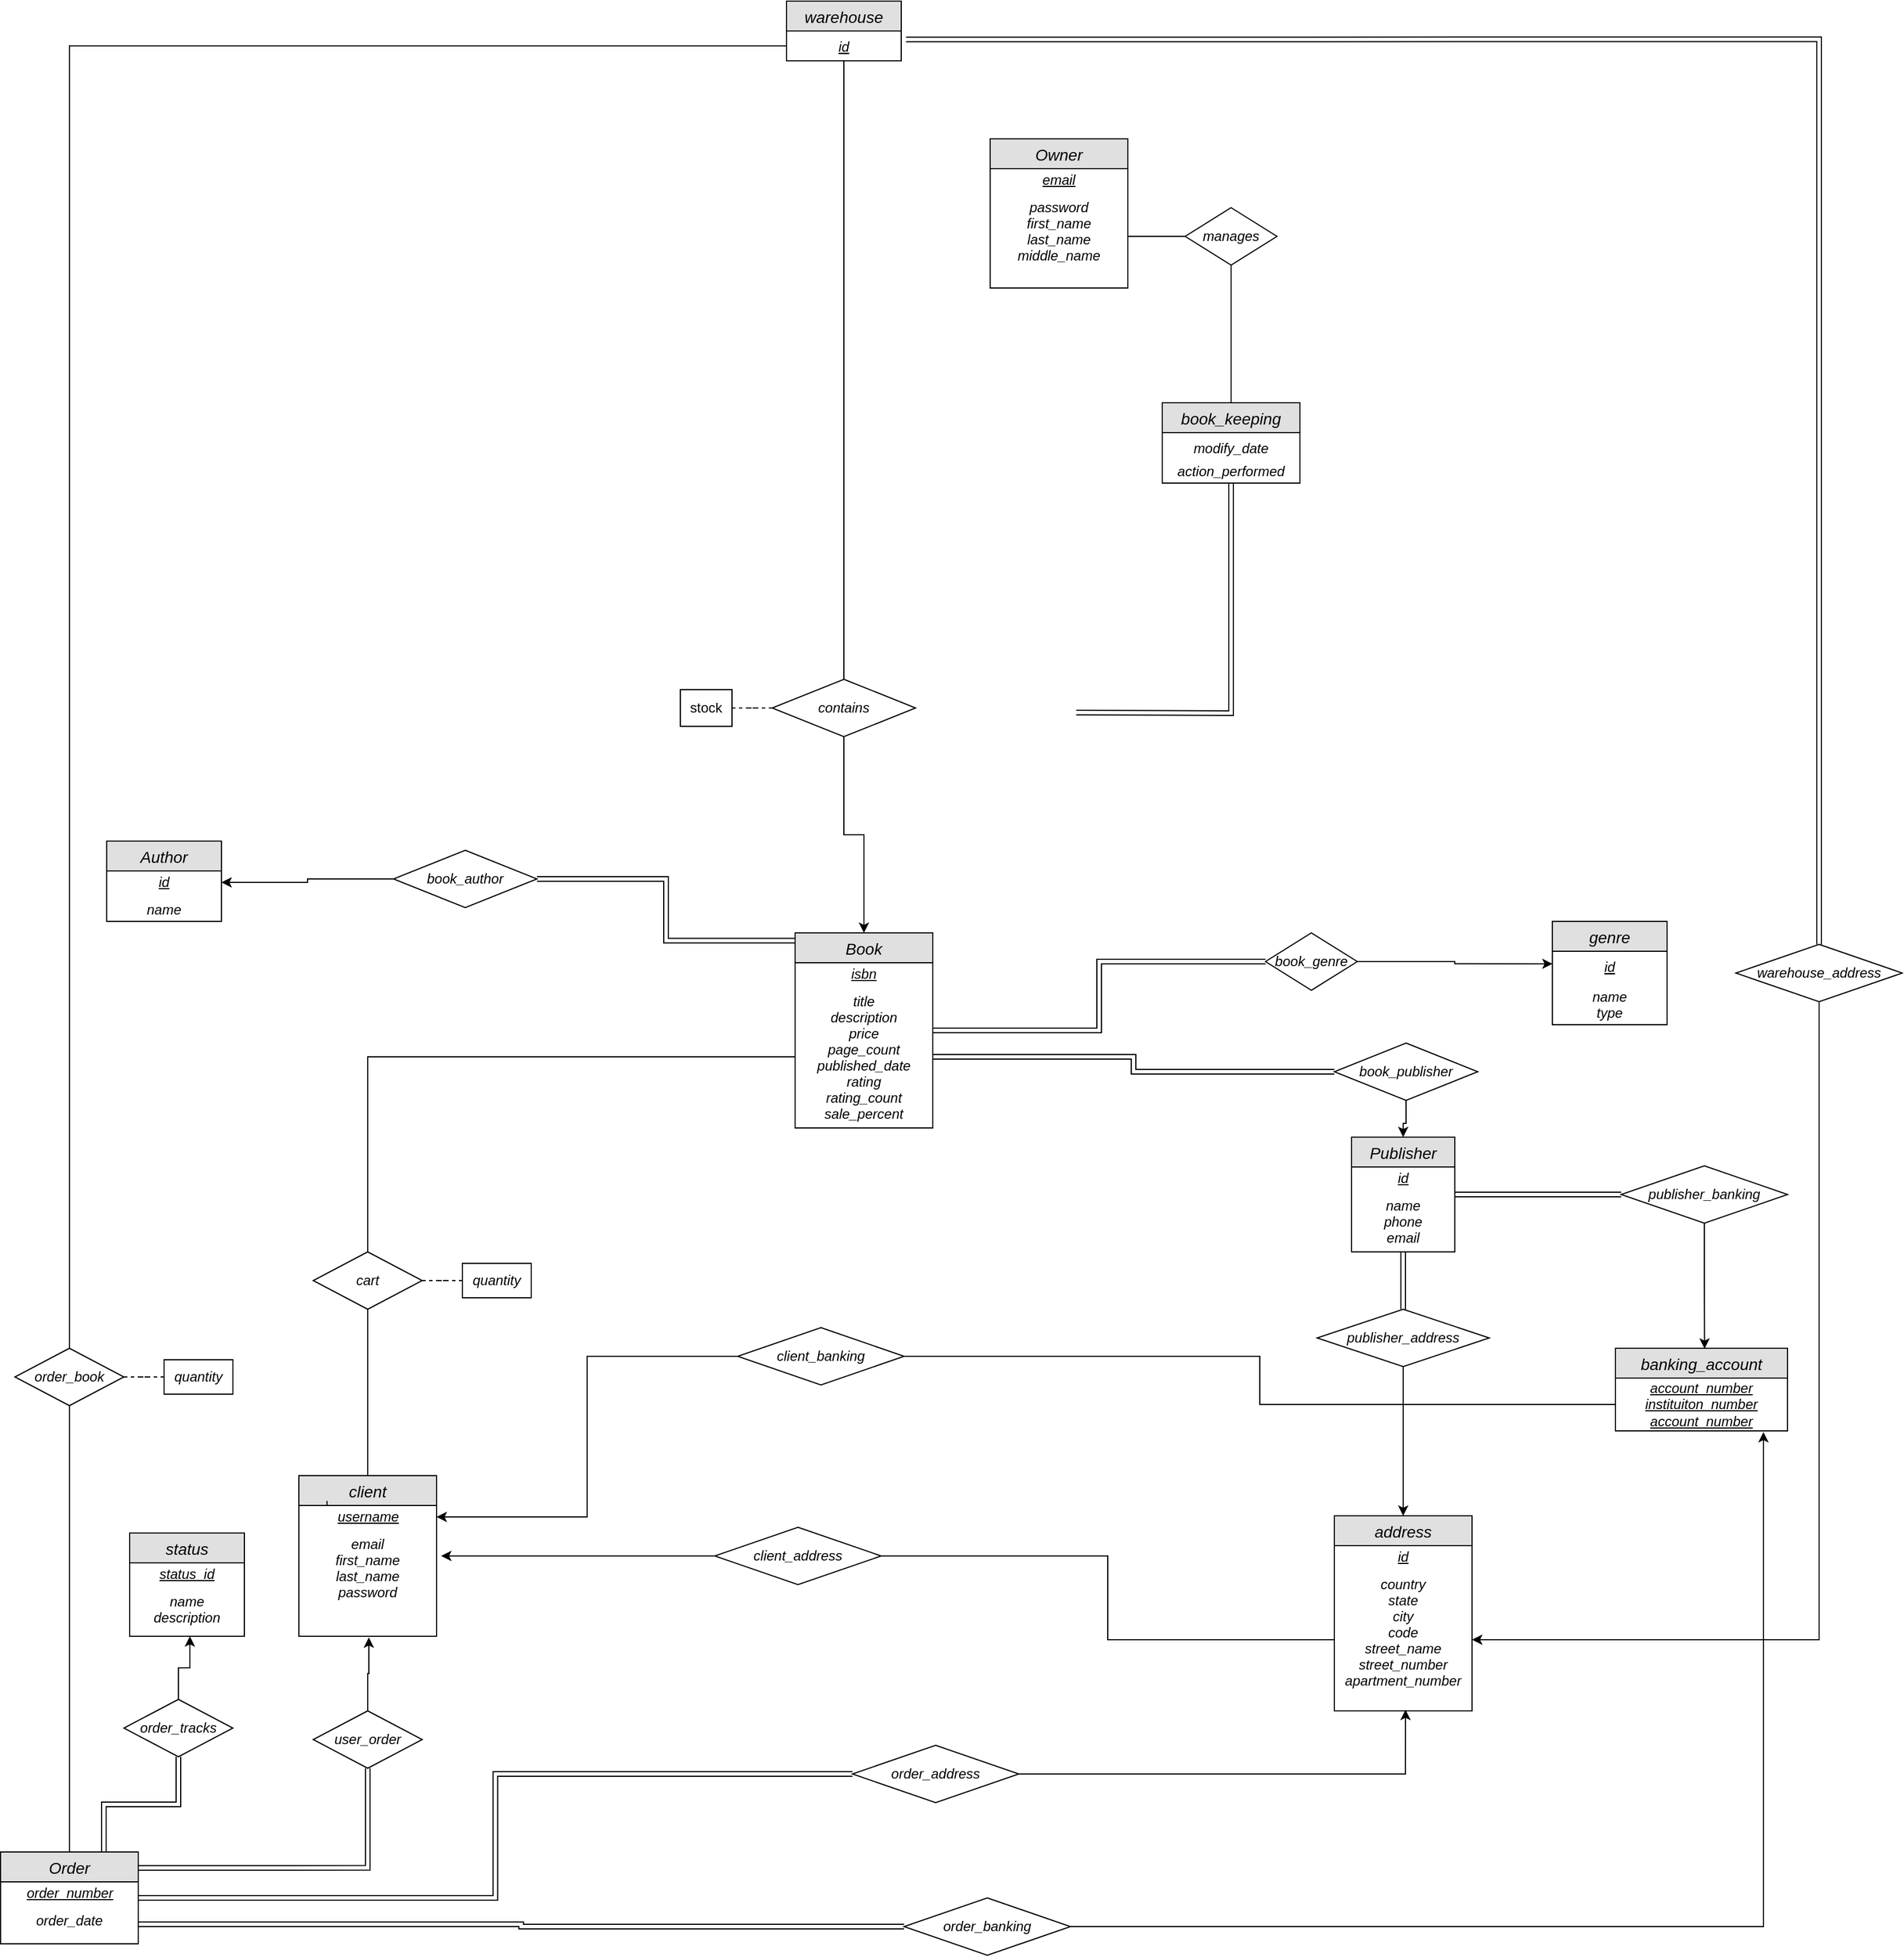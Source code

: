 <mxfile version="12.7.9" type="device"><diagram id="4tEYAnC1mhWH7zsCXLk8" name="Page-1"><mxGraphModel dx="1422" dy="1946" grid="1" gridSize="10" guides="1" tooltips="1" connect="1" arrows="1" fold="1" page="1" pageScale="1" pageWidth="850" pageHeight="1100" math="0" shadow="0"><root><mxCell id="0"/><mxCell id="1" parent="0"/><mxCell id="rPPBEJHHaEu0MnuZ7By8-43" style="edgeStyle=orthogonalEdgeStyle;rounded=0;orthogonalLoop=1;jettySize=auto;html=1;entryX=0;entryY=0.5;entryDx=0;entryDy=0;shadow=0;shape=link" parent="1" source="v2aKceaVkKOtC62IMyCD-1" target="9rsnlHbPOscB6aK65YCK-19" edge="1"><mxGeometry relative="1" as="geometry"/></mxCell><mxCell id="v2aKceaVkKOtC62IMyCD-1" value="Book" style="swimlane;fontStyle=2;childLayout=stackLayout;horizontal=1;startSize=26;fillColor=#e0e0e0;horizontalStack=0;resizeParent=1;resizeParentMax=0;resizeLast=0;collapsible=1;marginBottom=0;swimlaneFillColor=#ffffff;align=center;fontSize=14;" parent="1" vertex="1"><mxGeometry x="730" y="152" width="120" height="170" as="geometry"/></mxCell><mxCell id="RYP0K-q7R9ULcI_7iNCJ-6" value="&lt;span&gt;&lt;u&gt;isbn&lt;/u&gt;&lt;/span&gt;" style="text;html=1;strokeColor=none;fillColor=none;align=center;verticalAlign=middle;whiteSpace=wrap;rounded=0;fontStyle=2" parent="v2aKceaVkKOtC62IMyCD-1" vertex="1"><mxGeometry y="26" width="120" height="20" as="geometry"/></mxCell><mxCell id="v2aKceaVkKOtC62IMyCD-2" value="title&#10;description&#10;price&#10;page_count&#10;published_date&#10;rating&#10;rating_count&#10;sale_percent&#10;" style="text;strokeColor=none;fillColor=none;spacingLeft=4;spacingRight=4;overflow=hidden;rotatable=0;points=[[0,0.5],[1,0.5]];portConstraint=eastwest;fontSize=12;align=center;fontStyle=2" parent="v2aKceaVkKOtC62IMyCD-1" vertex="1"><mxGeometry y="46" width="120" height="124" as="geometry"/></mxCell><mxCell id="VrsxJqO9G6tDZMLgXtTJ-1" value="Author" style="swimlane;fontStyle=2;childLayout=stackLayout;horizontal=1;startSize=26;fillColor=#e0e0e0;horizontalStack=0;resizeParent=1;resizeParentMax=0;resizeLast=0;collapsible=1;marginBottom=0;swimlaneFillColor=#ffffff;align=center;fontSize=14;" parent="1" vertex="1"><mxGeometry x="130" y="72" width="100" height="70" as="geometry"/></mxCell><mxCell id="RYP0K-q7R9ULcI_7iNCJ-26" value="&lt;i&gt;&lt;u&gt;id&lt;/u&gt;&lt;/i&gt;" style="text;html=1;strokeColor=none;fillColor=none;align=center;verticalAlign=middle;whiteSpace=wrap;rounded=0;" parent="VrsxJqO9G6tDZMLgXtTJ-1" vertex="1"><mxGeometry y="26" width="100" height="20" as="geometry"/></mxCell><mxCell id="VrsxJqO9G6tDZMLgXtTJ-2" value="name" style="text;strokeColor=none;fillColor=none;spacingLeft=4;spacingRight=4;overflow=hidden;rotatable=0;points=[[0,0.5],[1,0.5]];portConstraint=eastwest;fontSize=12;fontStyle=2;align=center;" parent="VrsxJqO9G6tDZMLgXtTJ-1" vertex="1"><mxGeometry y="46" width="100" height="24" as="geometry"/></mxCell><mxCell id="rPPBEJHHaEu0MnuZ7By8-59" style="edgeStyle=orthogonalEdgeStyle;rounded=0;orthogonalLoop=1;jettySize=auto;html=1;entryX=0.5;entryY=1;entryDx=0;entryDy=0;shadow=0;endArrow=None;exitX=0.5;exitY=0;exitDx=0;exitDy=0;" parent="1" source="9rsnlHbPOscB6aK65YCK-1" target="rPPBEJHHaEu0MnuZ7By8-20" edge="1"><mxGeometry relative="1" as="geometry"/></mxCell><mxCell id="9rsnlHbPOscB6aK65YCK-1" value="client" style="swimlane;fontStyle=2;childLayout=stackLayout;horizontal=1;startSize=26;fillColor=#e0e0e0;horizontalStack=0;resizeParent=1;resizeParentMax=0;resizeLast=0;collapsible=1;marginBottom=0;swimlaneFillColor=#ffffff;align=center;fontSize=14;" parent="1" vertex="1"><mxGeometry x="297.5" y="625" width="120" height="140" as="geometry"/></mxCell><mxCell id="RYP0K-q7R9ULcI_7iNCJ-25" value="&lt;span style=&quot;font-style: italic ; white-space: nowrap&quot;&gt;&lt;u&gt;username&lt;/u&gt;&lt;/span&gt;" style="text;html=1;strokeColor=none;fillColor=none;align=center;verticalAlign=middle;whiteSpace=wrap;rounded=0;" parent="9rsnlHbPOscB6aK65YCK-1" vertex="1"><mxGeometry y="26" width="120" height="20" as="geometry"/></mxCell><mxCell id="9rsnlHbPOscB6aK65YCK-2" value="email&#10;first_name&#10;last_name&#10;password&#10;" style="text;strokeColor=none;fillColor=none;spacingLeft=4;spacingRight=4;overflow=hidden;rotatable=0;points=[[0,0.5],[1,0.5]];portConstraint=eastwest;fontSize=12;fontStyle=2;align=center;" parent="9rsnlHbPOscB6aK65YCK-1" vertex="1"><mxGeometry y="46" width="120" height="94" as="geometry"/></mxCell><mxCell id="Q7mye_ONgrPFWDCa4790-82" style="edgeStyle=orthogonalEdgeStyle;rounded=0;orthogonalLoop=1;jettySize=auto;html=1;exitX=0.25;exitY=0;exitDx=0;exitDy=0;entryX=0.204;entryY=-0.2;entryDx=0;entryDy=0;entryPerimeter=0;endArrow=none;endFill=0;" parent="9rsnlHbPOscB6aK65YCK-1" source="RYP0K-q7R9ULcI_7iNCJ-25" target="RYP0K-q7R9ULcI_7iNCJ-25" edge="1"><mxGeometry relative="1" as="geometry"/></mxCell><mxCell id="9rsnlHbPOscB6aK65YCK-3" value="Owner" style="swimlane;fontStyle=2;childLayout=stackLayout;horizontal=1;startSize=26;fillColor=#e0e0e0;horizontalStack=0;resizeParent=1;resizeParentMax=0;resizeLast=0;collapsible=1;marginBottom=0;swimlaneFillColor=#ffffff;align=center;fontSize=14;" parent="1" vertex="1"><mxGeometry x="900" y="-540" width="120" height="130" as="geometry"/></mxCell><mxCell id="Q7mye_ONgrPFWDCa4790-7" value="&lt;i&gt;&lt;u&gt;email&lt;/u&gt;&lt;/i&gt;" style="text;html=1;strokeColor=none;fillColor=none;align=center;verticalAlign=middle;whiteSpace=wrap;rounded=0;" parent="9rsnlHbPOscB6aK65YCK-3" vertex="1"><mxGeometry y="26" width="120" height="20" as="geometry"/></mxCell><mxCell id="9rsnlHbPOscB6aK65YCK-4" value="password&#10;first_name&#10;last_name&#10;middle_name" style="text;strokeColor=none;fillColor=none;spacingLeft=4;spacingRight=4;overflow=hidden;rotatable=0;points=[[0,0.5],[1,0.5]];portConstraint=eastwest;fontSize=12;fontStyle=2;align=center;" parent="9rsnlHbPOscB6aK65YCK-3" vertex="1"><mxGeometry y="46" width="120" height="84" as="geometry"/></mxCell><mxCell id="rPPBEJHHaEu0MnuZ7By8-68" style="edgeStyle=orthogonalEdgeStyle;rounded=0;orthogonalLoop=1;jettySize=auto;html=1;entryX=0.5;entryY=1;entryDx=0;entryDy=0;shadow=0;endArrow=none;endFill=0;" parent="1" source="9rsnlHbPOscB6aK65YCK-6" target="RYP0K-q7R9ULcI_7iNCJ-14" edge="1"><mxGeometry relative="1" as="geometry"/></mxCell><mxCell id="rPPBEJHHaEu0MnuZ7By8-72" style="edgeStyle=orthogonalEdgeStyle;shape=link;rounded=0;orthogonalLoop=1;jettySize=auto;html=1;entryX=0;entryY=0.5;entryDx=0;entryDy=0;shadow=0;endArrow=none;endFill=0;" parent="1" source="9rsnlHbPOscB6aK65YCK-6" target="rPPBEJHHaEu0MnuZ7By8-10" edge="1"><mxGeometry relative="1" as="geometry"/></mxCell><mxCell id="Q7mye_ONgrPFWDCa4790-89" style="edgeStyle=orthogonalEdgeStyle;rounded=0;orthogonalLoop=1;jettySize=auto;html=1;entryX=0.5;entryY=1;entryDx=0;entryDy=0;endArrow=none;endFill=0;shape=link;exitX=0.75;exitY=0;exitDx=0;exitDy=0;" parent="1" source="9rsnlHbPOscB6aK65YCK-6" target="Q7mye_ONgrPFWDCa4790-88" edge="1"><mxGeometry relative="1" as="geometry"/></mxCell><mxCell id="9rsnlHbPOscB6aK65YCK-6" value="Order" style="swimlane;fontStyle=2;childLayout=stackLayout;horizontal=1;startSize=26;fillColor=#e0e0e0;horizontalStack=0;resizeParent=1;resizeParentMax=0;resizeLast=0;collapsible=1;marginBottom=0;swimlaneFillColor=#ffffff;align=center;fontSize=14;" parent="1" vertex="1"><mxGeometry x="37.5" y="953" width="120" height="80" as="geometry"/></mxCell><mxCell id="RYP0K-q7R9ULcI_7iNCJ-29" value="&lt;br style=&quot;padding: 0px ; margin: 0px&quot;&gt;&lt;u&gt;&lt;i&gt;order_number&lt;/i&gt;&lt;/u&gt;&lt;div style=&quot;padding: 0px ; margin: 0px&quot;&gt;&lt;br style=&quot;padding: 0px ; margin: 0px ; font-style: italic ; white-space: nowrap&quot;&gt;&lt;/div&gt;" style="text;html=1;strokeColor=none;fillColor=none;align=center;verticalAlign=middle;whiteSpace=wrap;rounded=0;" parent="9rsnlHbPOscB6aK65YCK-6" vertex="1"><mxGeometry y="26" width="120" height="20" as="geometry"/></mxCell><mxCell id="9rsnlHbPOscB6aK65YCK-7" value="order_date" style="text;strokeColor=none;fillColor=none;spacingLeft=4;spacingRight=4;overflow=hidden;rotatable=0;points=[[0,0.5],[1,0.5]];portConstraint=eastwest;fontSize=12;fontStyle=2;align=center;" parent="9rsnlHbPOscB6aK65YCK-6" vertex="1"><mxGeometry y="46" width="120" height="34" as="geometry"/></mxCell><mxCell id="9rsnlHbPOscB6aK65YCK-10" value="genre" style="swimlane;fontStyle=2;childLayout=stackLayout;horizontal=1;startSize=26;fillColor=#e0e0e0;horizontalStack=0;resizeParent=1;resizeParentMax=0;resizeLast=0;collapsible=1;marginBottom=0;swimlaneFillColor=#ffffff;align=center;fontSize=14;" parent="1" vertex="1"><mxGeometry x="1390" y="142" width="100" height="90" as="geometry"><mxRectangle x="530" y="60" width="70" height="26" as="alternateBounds"/></mxGeometry></mxCell><mxCell id="9rsnlHbPOscB6aK65YCK-42" value="id" style="text;strokeColor=none;fillColor=none;spacingLeft=4;spacingRight=4;overflow=hidden;rotatable=0;points=[[0,0.5],[1,0.5]];portConstraint=eastwest;fontSize=12;fontStyle=6;align=center;" parent="9rsnlHbPOscB6aK65YCK-10" vertex="1"><mxGeometry y="26" width="100" height="26" as="geometry"/></mxCell><mxCell id="9rsnlHbPOscB6aK65YCK-11" value="name&#10;type" style="text;strokeColor=none;fillColor=none;spacingLeft=4;spacingRight=4;overflow=hidden;rotatable=0;points=[[0,0.5],[1,0.5]];portConstraint=eastwest;fontSize=12;fontStyle=2;align=center;" parent="9rsnlHbPOscB6aK65YCK-10" vertex="1"><mxGeometry y="52" width="100" height="38" as="geometry"/></mxCell><mxCell id="rPPBEJHHaEu0MnuZ7By8-50" style="edgeStyle=orthogonalEdgeStyle;rounded=0;orthogonalLoop=1;jettySize=auto;html=1;entryX=0;entryY=0.5;entryDx=0;entryDy=0;shadow=0;shape=link" parent="1" source="9rsnlHbPOscB6aK65YCK-12" target="RYP0K-q7R9ULcI_7iNCJ-33" edge="1"><mxGeometry relative="1" as="geometry"/></mxCell><mxCell id="rPPBEJHHaEu0MnuZ7By8-51" style="edgeStyle=orthogonalEdgeStyle;rounded=0;orthogonalLoop=1;jettySize=auto;html=1;shadow=0;shape=link" parent="1" source="9rsnlHbPOscB6aK65YCK-12" target="RYP0K-q7R9ULcI_7iNCJ-12" edge="1"><mxGeometry relative="1" as="geometry"/></mxCell><mxCell id="9rsnlHbPOscB6aK65YCK-12" value="Publisher" style="swimlane;fontStyle=2;childLayout=stackLayout;horizontal=1;startSize=26;fillColor=#e0e0e0;horizontalStack=0;resizeParent=1;resizeParentMax=0;resizeLast=0;collapsible=1;marginBottom=0;swimlaneFillColor=#ffffff;align=center;fontSize=14;" parent="1" vertex="1"><mxGeometry x="1215" y="330" width="90" height="100" as="geometry"/></mxCell><mxCell id="RYP0K-q7R9ULcI_7iNCJ-1" value="&lt;span&gt;&lt;u&gt;id&lt;/u&gt;&lt;/span&gt;" style="text;html=1;strokeColor=none;fillColor=none;align=center;verticalAlign=middle;whiteSpace=wrap;rounded=0;fontStyle=2" parent="9rsnlHbPOscB6aK65YCK-12" vertex="1"><mxGeometry y="26" width="90" height="20" as="geometry"/></mxCell><mxCell id="9rsnlHbPOscB6aK65YCK-13" value="name&#10;phone&#10;email" style="text;strokeColor=none;fillColor=none;spacingLeft=4;spacingRight=4;overflow=hidden;rotatable=0;points=[[0,0.5],[1,0.5]];portConstraint=eastwest;fontSize=12;fontStyle=2;align=center;" parent="9rsnlHbPOscB6aK65YCK-12" vertex="1"><mxGeometry y="46" width="90" height="54" as="geometry"/></mxCell><mxCell id="9rsnlHbPOscB6aK65YCK-16" value="address" style="swimlane;fontStyle=2;childLayout=stackLayout;horizontal=1;startSize=26;fillColor=#e0e0e0;horizontalStack=0;resizeParent=1;resizeParentMax=0;resizeLast=0;collapsible=1;marginBottom=0;swimlaneFillColor=#ffffff;align=center;fontSize=14;" parent="1" vertex="1"><mxGeometry x="1200" y="660" width="120" height="170" as="geometry"/></mxCell><mxCell id="RYP0K-q7R9ULcI_7iNCJ-11" value="&lt;i&gt;&lt;u&gt;id&lt;/u&gt;&lt;/i&gt;" style="text;html=1;strokeColor=none;fillColor=none;align=center;verticalAlign=middle;whiteSpace=wrap;rounded=0;" parent="9rsnlHbPOscB6aK65YCK-16" vertex="1"><mxGeometry y="26" width="120" height="20" as="geometry"/></mxCell><mxCell id="9rsnlHbPOscB6aK65YCK-17" value="country&#10;state&#10;city&#10;code&#10;street_name&#10;street_number&#10;apartment_number" style="text;strokeColor=none;fillColor=none;spacingLeft=4;spacingRight=4;overflow=hidden;rotatable=0;points=[[0,0.5],[1,0.5]];portConstraint=eastwest;fontSize=12;fontStyle=2;align=center;" parent="9rsnlHbPOscB6aK65YCK-16" vertex="1"><mxGeometry y="46" width="120" height="124" as="geometry"/></mxCell><mxCell id="rPPBEJHHaEu0MnuZ7By8-84" style="edgeStyle=orthogonalEdgeStyle;rounded=0;orthogonalLoop=1;jettySize=auto;html=1;entryX=0.002;entryY=0.421;entryDx=0;entryDy=0;entryPerimeter=0;shadow=0;endArrow=classic;endFill=1;" parent="1" source="9rsnlHbPOscB6aK65YCK-19" target="9rsnlHbPOscB6aK65YCK-42" edge="1"><mxGeometry relative="1" as="geometry"/></mxCell><mxCell id="9rsnlHbPOscB6aK65YCK-19" value="&lt;span&gt;book_genre&lt;/span&gt;" style="rhombus;whiteSpace=wrap;html=1;fontStyle=2" parent="1" vertex="1"><mxGeometry x="1140" y="152" width="80" height="50" as="geometry"/></mxCell><mxCell id="rPPBEJHHaEu0MnuZ7By8-49" style="edgeStyle=orthogonalEdgeStyle;rounded=0;orthogonalLoop=1;jettySize=auto;html=1;entryX=0.5;entryY=0;entryDx=0;entryDy=0;shadow=0;" parent="1" source="RYP0K-q7R9ULcI_7iNCJ-2" target="9rsnlHbPOscB6aK65YCK-12" edge="1"><mxGeometry relative="1" as="geometry"/></mxCell><mxCell id="RYP0K-q7R9ULcI_7iNCJ-2" value="&lt;span&gt;book_publisher&lt;/span&gt;" style="rhombus;whiteSpace=wrap;html=1;fontStyle=2" parent="1" vertex="1"><mxGeometry x="1200" y="248" width="125" height="50" as="geometry"/></mxCell><mxCell id="rPPBEJHHaEu0MnuZ7By8-48" style="edgeStyle=orthogonalEdgeStyle;rounded=0;orthogonalLoop=1;jettySize=auto;html=1;entryX=1;entryY=0.5;entryDx=0;entryDy=0;shadow=0;" parent="1" source="RYP0K-q7R9ULcI_7iNCJ-5" target="RYP0K-q7R9ULcI_7iNCJ-26" edge="1"><mxGeometry relative="1" as="geometry"/></mxCell><mxCell id="rPPBEJHHaEu0MnuZ7By8-86" style="edgeStyle=orthogonalEdgeStyle;rounded=0;orthogonalLoop=1;jettySize=auto;html=1;entryX=0.004;entryY=0.04;entryDx=0;entryDy=0;entryPerimeter=0;shadow=0;endArrow=classic;endFill=1;shape=link;" parent="1" source="RYP0K-q7R9ULcI_7iNCJ-5" target="v2aKceaVkKOtC62IMyCD-1" edge="1"><mxGeometry relative="1" as="geometry"/></mxCell><mxCell id="RYP0K-q7R9ULcI_7iNCJ-5" value="&lt;span&gt;book_author&lt;br&gt;&lt;/span&gt;" style="rhombus;whiteSpace=wrap;html=1;fontStyle=2" parent="1" vertex="1"><mxGeometry x="380" y="80" width="125" height="50" as="geometry"/></mxCell><mxCell id="rPPBEJHHaEu0MnuZ7By8-76" style="edgeStyle=orthogonalEdgeStyle;rounded=0;orthogonalLoop=1;jettySize=auto;html=1;entryX=0.5;entryY=0;entryDx=0;entryDy=0;shadow=0;endArrow=classic;endFill=1;" parent="1" source="RYP0K-q7R9ULcI_7iNCJ-12" target="9rsnlHbPOscB6aK65YCK-16" edge="1"><mxGeometry relative="1" as="geometry"/></mxCell><mxCell id="RYP0K-q7R9ULcI_7iNCJ-12" value="&lt;span&gt;publisher_address&lt;/span&gt;" style="rhombus;whiteSpace=wrap;html=1;fontStyle=2" parent="1" vertex="1"><mxGeometry x="1185" y="480" width="150" height="50" as="geometry"/></mxCell><mxCell id="rPPBEJHHaEu0MnuZ7By8-62" style="edgeStyle=orthogonalEdgeStyle;rounded=0;orthogonalLoop=1;jettySize=auto;html=1;shadow=0;endArrow=none;endFill=0;entryX=0;entryY=0.5;entryDx=0;entryDy=0;exitX=0.5;exitY=0;exitDx=0;exitDy=0;" parent="1" source="RYP0K-q7R9ULcI_7iNCJ-14" target="Q7mye_ONgrPFWDCa4790-5" edge="1"><mxGeometry relative="1" as="geometry"><mxPoint x="722.5" y="-28.0" as="targetPoint"/><Array as="points"><mxPoint x="98" y="-621"/></Array></mxGeometry></mxCell><mxCell id="rPPBEJHHaEu0MnuZ7By8-65" style="edgeStyle=orthogonalEdgeStyle;rounded=0;orthogonalLoop=1;jettySize=auto;html=1;entryX=0;entryY=0.5;entryDx=0;entryDy=0;shadow=0;endArrow=none;endFill=0;dashed=1;" parent="1" source="RYP0K-q7R9ULcI_7iNCJ-14" target="RYP0K-q7R9ULcI_7iNCJ-17" edge="1"><mxGeometry relative="1" as="geometry"/></mxCell><mxCell id="RYP0K-q7R9ULcI_7iNCJ-14" value="order_book" style="rhombus;whiteSpace=wrap;html=1;fontStyle=2" parent="1" vertex="1"><mxGeometry x="50" y="514" width="95" height="50" as="geometry"/></mxCell><mxCell id="RYP0K-q7R9ULcI_7iNCJ-17" value="&lt;i&gt;quantity&lt;/i&gt;" style="rounded=0;whiteSpace=wrap;html=1;align=center;" parent="1" vertex="1"><mxGeometry x="180" y="524" width="60" height="30" as="geometry"/></mxCell><mxCell id="rPPBEJHHaEu0MnuZ7By8-73" style="edgeStyle=orthogonalEdgeStyle;rounded=0;orthogonalLoop=1;jettySize=auto;html=1;entryX=0.508;entryY=1.011;entryDx=0;entryDy=0;entryPerimeter=0;shadow=0;endArrow=classic;endFill=1;" parent="1" source="RYP0K-q7R9ULcI_7iNCJ-19" target="9rsnlHbPOscB6aK65YCK-2" edge="1"><mxGeometry relative="1" as="geometry"/></mxCell><mxCell id="RYP0K-q7R9ULcI_7iNCJ-19" value="user_order" style="rhombus;whiteSpace=wrap;html=1;fontStyle=2" parent="1" vertex="1"><mxGeometry x="310" y="830" width="95" height="50" as="geometry"/></mxCell><mxCell id="RYP0K-q7R9ULcI_7iNCJ-27" value="banking_account" style="swimlane;fontStyle=2;childLayout=stackLayout;horizontal=1;startSize=26;fillColor=#e0e0e0;horizontalStack=0;resizeParent=1;resizeParentMax=0;resizeLast=0;collapsible=1;marginBottom=0;swimlaneFillColor=#ffffff;align=center;fontSize=14;" parent="1" vertex="1"><mxGeometry x="1445" y="514" width="150" height="72" as="geometry"/></mxCell><mxCell id="RYP0K-q7R9ULcI_7iNCJ-30" value="&lt;u&gt;&lt;i&gt;account_number&lt;br&gt;instituiton_number&lt;br&gt;account_number&lt;/i&gt;&lt;/u&gt;&lt;u&gt;&lt;i&gt;&lt;br&gt;&lt;/i&gt;&lt;/u&gt;" style="text;html=1;strokeColor=none;fillColor=none;align=center;verticalAlign=middle;whiteSpace=wrap;rounded=0;" parent="RYP0K-q7R9ULcI_7iNCJ-27" vertex="1"><mxGeometry y="26" width="150" height="46" as="geometry"/></mxCell><mxCell id="rPPBEJHHaEu0MnuZ7By8-80" style="edgeStyle=orthogonalEdgeStyle;rounded=0;orthogonalLoop=1;jettySize=auto;html=1;entryX=0.518;entryY=0.005;entryDx=0;entryDy=0;entryPerimeter=0;shadow=0;endArrow=classic;endFill=1;" parent="1" source="RYP0K-q7R9ULcI_7iNCJ-33" target="RYP0K-q7R9ULcI_7iNCJ-27" edge="1"><mxGeometry relative="1" as="geometry"/></mxCell><mxCell id="RYP0K-q7R9ULcI_7iNCJ-33" value="publisher_banking" style="rhombus;whiteSpace=wrap;html=1;fontStyle=2" parent="1" vertex="1"><mxGeometry x="1450" y="355" width="145" height="50" as="geometry"/></mxCell><mxCell id="rPPBEJHHaEu0MnuZ7By8-56" style="edgeStyle=orthogonalEdgeStyle;rounded=0;orthogonalLoop=1;jettySize=auto;html=1;entryX=1;entryY=0.5;entryDx=0;entryDy=0;shadow=0;" parent="1" source="RYP0K-q7R9ULcI_7iNCJ-36" target="RYP0K-q7R9ULcI_7iNCJ-25" edge="1"><mxGeometry relative="1" as="geometry"/></mxCell><mxCell id="RYP0K-q7R9ULcI_7iNCJ-36" value="client_banking" style="rhombus;whiteSpace=wrap;html=1;fontStyle=2" parent="1" vertex="1"><mxGeometry x="680" y="496" width="145" height="50" as="geometry"/></mxCell><mxCell id="rPPBEJHHaEu0MnuZ7By8-57" style="edgeStyle=orthogonalEdgeStyle;rounded=0;orthogonalLoop=1;jettySize=auto;html=1;entryX=1.033;entryY=0.255;entryDx=0;entryDy=0;entryPerimeter=0;shadow=0;" parent="1" source="RYP0K-q7R9ULcI_7iNCJ-46" target="9rsnlHbPOscB6aK65YCK-2" edge="1"><mxGeometry relative="1" as="geometry"/></mxCell><mxCell id="RYP0K-q7R9ULcI_7iNCJ-46" value="client_address" style="rhombus;whiteSpace=wrap;html=1;fontStyle=2" parent="1" vertex="1"><mxGeometry x="660" y="670" width="145" height="50" as="geometry"/></mxCell><mxCell id="rPPBEJHHaEu0MnuZ7By8-74" style="edgeStyle=orthogonalEdgeStyle;rounded=0;orthogonalLoop=1;jettySize=auto;html=1;entryX=0.86;entryY=1.022;entryDx=0;entryDy=0;entryPerimeter=0;shadow=0;endArrow=classic;endFill=1;" parent="1" source="rPPBEJHHaEu0MnuZ7By8-5" target="RYP0K-q7R9ULcI_7iNCJ-30" edge="1"><mxGeometry relative="1" as="geometry"/></mxCell><mxCell id="rPPBEJHHaEu0MnuZ7By8-5" value="order_banking" style="rhombus;whiteSpace=wrap;html=1;fontStyle=2" parent="1" vertex="1"><mxGeometry x="825" y="993" width="145" height="50" as="geometry"/></mxCell><mxCell id="rPPBEJHHaEu0MnuZ7By8-75" style="edgeStyle=orthogonalEdgeStyle;rounded=0;orthogonalLoop=1;jettySize=auto;html=1;entryX=0.517;entryY=0.992;entryDx=0;entryDy=0;entryPerimeter=0;shadow=0;endArrow=classic;endFill=1;exitX=1;exitY=0.5;exitDx=0;exitDy=0;" parent="1" source="rPPBEJHHaEu0MnuZ7By8-10" target="9rsnlHbPOscB6aK65YCK-17" edge="1"><mxGeometry relative="1" as="geometry"/></mxCell><mxCell id="rPPBEJHHaEu0MnuZ7By8-10" value="order_address" style="rhombus;whiteSpace=wrap;html=1;fontStyle=2" parent="1" vertex="1"><mxGeometry x="780" y="860" width="145" height="50" as="geometry"/></mxCell><mxCell id="rPPBEJHHaEu0MnuZ7By8-60" style="edgeStyle=orthogonalEdgeStyle;rounded=0;orthogonalLoop=1;jettySize=auto;html=1;entryX=0;entryY=0.5;entryDx=0;entryDy=0;shadow=0;endArrow=None;dashed=1;" parent="1" source="rPPBEJHHaEu0MnuZ7By8-20" target="rPPBEJHHaEu0MnuZ7By8-22" edge="1"><mxGeometry relative="1" as="geometry"/></mxCell><mxCell id="rPPBEJHHaEu0MnuZ7By8-61" style="edgeStyle=orthogonalEdgeStyle;rounded=0;orthogonalLoop=1;jettySize=auto;html=1;shadow=0;endArrow=none;endFill=0;entryX=0;entryY=0.5;entryDx=0;entryDy=0;" parent="1" source="rPPBEJHHaEu0MnuZ7By8-20" target="v2aKceaVkKOtC62IMyCD-2" edge="1"><mxGeometry relative="1" as="geometry"><mxPoint x="720" y="310" as="targetPoint"/></mxGeometry></mxCell><mxCell id="rPPBEJHHaEu0MnuZ7By8-20" value="cart" style="rhombus;whiteSpace=wrap;html=1;fontStyle=2" parent="1" vertex="1"><mxGeometry x="310" y="430" width="95" height="50" as="geometry"/></mxCell><mxCell id="rPPBEJHHaEu0MnuZ7By8-22" value="&lt;i&gt;quantity&lt;/i&gt;" style="rounded=0;whiteSpace=wrap;html=1;align=center;" parent="1" vertex="1"><mxGeometry x="440" y="440" width="60" height="30" as="geometry"/></mxCell><mxCell id="rPPBEJHHaEu0MnuZ7By8-42" style="edgeStyle=orthogonalEdgeStyle;rounded=0;orthogonalLoop=1;jettySize=auto;html=1;shadow=0;shape=link" parent="1" source="v2aKceaVkKOtC62IMyCD-2" target="RYP0K-q7R9ULcI_7iNCJ-2" edge="1"><mxGeometry relative="1" as="geometry"/></mxCell><mxCell id="rPPBEJHHaEu0MnuZ7By8-55" style="edgeStyle=orthogonalEdgeStyle;rounded=0;orthogonalLoop=1;jettySize=auto;html=1;entryX=1;entryY=0.5;entryDx=0;entryDy=0;shadow=0;endArrow=None" parent="1" source="RYP0K-q7R9ULcI_7iNCJ-30" target="RYP0K-q7R9ULcI_7iNCJ-36" edge="1"><mxGeometry relative="1" as="geometry"/></mxCell><mxCell id="rPPBEJHHaEu0MnuZ7By8-58" style="edgeStyle=orthogonalEdgeStyle;rounded=0;orthogonalLoop=1;jettySize=auto;html=1;entryX=1;entryY=0.5;entryDx=0;entryDy=0;shadow=0;endArrow=None" parent="1" source="9rsnlHbPOscB6aK65YCK-17" target="RYP0K-q7R9ULcI_7iNCJ-46" edge="1"><mxGeometry relative="1" as="geometry"/></mxCell><mxCell id="rPPBEJHHaEu0MnuZ7By8-69" style="edgeStyle=orthogonalEdgeStyle;rounded=0;orthogonalLoop=1;jettySize=auto;html=1;entryX=0;entryY=0.5;entryDx=0;entryDy=0;shadow=0;endArrow=none;endFill=0;shape=link;" parent="1" source="9rsnlHbPOscB6aK65YCK-7" target="rPPBEJHHaEu0MnuZ7By8-5" edge="1"><mxGeometry relative="1" as="geometry"/></mxCell><mxCell id="rPPBEJHHaEu0MnuZ7By8-70" style="edgeStyle=orthogonalEdgeStyle;shape=link;rounded=0;orthogonalLoop=1;jettySize=auto;html=1;entryX=0.5;entryY=1;entryDx=0;entryDy=0;shadow=0;endArrow=none;endFill=0;exitX=0.996;exitY=0.173;exitDx=0;exitDy=0;exitPerimeter=0;" parent="1" source="9rsnlHbPOscB6aK65YCK-6" target="RYP0K-q7R9ULcI_7iNCJ-19" edge="1"><mxGeometry relative="1" as="geometry"/></mxCell><mxCell id="Q7mye_ONgrPFWDCa4790-32" style="edgeStyle=orthogonalEdgeStyle;rounded=0;orthogonalLoop=1;jettySize=auto;html=1;endArrow=none;endFill=0;shape=link;entryX=0.5;entryY=0;entryDx=0;entryDy=0;exitX=1.042;exitY=0.282;exitDx=0;exitDy=0;exitPerimeter=0;" parent="1" source="Q7mye_ONgrPFWDCa4790-5" target="Q7mye_ONgrPFWDCa4790-33" edge="1"><mxGeometry relative="1" as="geometry"><mxPoint x="1650" y="140" as="targetPoint"/><mxPoint x="823" y="-40" as="sourcePoint"/></mxGeometry></mxCell><mxCell id="Q7mye_ONgrPFWDCa4790-50" style="edgeStyle=orthogonalEdgeStyle;rounded=0;orthogonalLoop=1;jettySize=auto;html=1;entryX=0.5;entryY=0;entryDx=0;entryDy=0;endArrow=none;endFill=0;" parent="1" source="Q7mye_ONgrPFWDCa4790-4" target="Q7mye_ONgrPFWDCa4790-12" edge="1"><mxGeometry relative="1" as="geometry"/></mxCell><mxCell id="Q7mye_ONgrPFWDCa4790-4" value="warehouse" style="swimlane;fontStyle=2;childLayout=stackLayout;horizontal=1;startSize=26;fillColor=#e0e0e0;horizontalStack=0;resizeParent=1;resizeParentMax=0;resizeLast=0;collapsible=1;marginBottom=0;swimlaneFillColor=#ffffff;align=center;fontSize=14;" parent="1" vertex="1"><mxGeometry x="722.5" y="-660" width="100" height="52" as="geometry"><mxRectangle x="530" y="60" width="70" height="26" as="alternateBounds"/></mxGeometry></mxCell><mxCell id="Q7mye_ONgrPFWDCa4790-5" value="id" style="text;strokeColor=none;fillColor=none;spacingLeft=4;spacingRight=4;overflow=hidden;rotatable=0;points=[[0,0.5],[1,0.5]];portConstraint=eastwest;fontSize=12;fontStyle=6;align=center;" parent="Q7mye_ONgrPFWDCa4790-4" vertex="1"><mxGeometry y="26" width="100" height="26" as="geometry"/></mxCell><mxCell id="Q7mye_ONgrPFWDCa4790-52" style="edgeStyle=orthogonalEdgeStyle;rounded=0;orthogonalLoop=1;jettySize=auto;html=1;entryX=1;entryY=0.5;entryDx=0;entryDy=0;endArrow=none;endFill=0;dashed=1;" parent="1" source="Q7mye_ONgrPFWDCa4790-12" target="Q7mye_ONgrPFWDCa4790-51" edge="1"><mxGeometry relative="1" as="geometry"/></mxCell><mxCell id="Q7mye_ONgrPFWDCa4790-66" style="edgeStyle=orthogonalEdgeStyle;rounded=0;orthogonalLoop=1;jettySize=auto;html=1;endArrow=classic;endFill=1;" parent="1" source="Q7mye_ONgrPFWDCa4790-12" target="v2aKceaVkKOtC62IMyCD-1" edge="1"><mxGeometry relative="1" as="geometry"><mxPoint x="772.5" y="150" as="targetPoint"/></mxGeometry></mxCell><mxCell id="Q7mye_ONgrPFWDCa4790-12" value="&lt;span&gt;contains&lt;br&gt;&lt;/span&gt;" style="rhombus;whiteSpace=wrap;html=1;fontStyle=2" parent="1" vertex="1"><mxGeometry x="710" y="-69" width="125" height="50" as="geometry"/></mxCell><mxCell id="Q7mye_ONgrPFWDCa4790-71" style="edgeStyle=orthogonalEdgeStyle;rounded=0;orthogonalLoop=1;jettySize=auto;html=1;endArrow=none;endFill=0;entryX=1;entryY=1;entryDx=0;entryDy=0;" parent="1" source="Q7mye_ONgrPFWDCa4790-23" target="Q7mye_ONgrPFWDCa4790-7" edge="1"><mxGeometry relative="1" as="geometry"><mxPoint x="890" y="-495" as="targetPoint"/></mxGeometry></mxCell><mxCell id="Q7mye_ONgrPFWDCa4790-23" value="&lt;span&gt;manages&lt;br&gt;&lt;/span&gt;" style="rhombus;whiteSpace=wrap;html=1;fontStyle=2" parent="1" vertex="1"><mxGeometry x="1070" y="-480" width="80" height="50" as="geometry"/></mxCell><mxCell id="Q7mye_ONgrPFWDCa4790-34" style="edgeStyle=orthogonalEdgeStyle;rounded=0;orthogonalLoop=1;jettySize=auto;html=1;endArrow=classic;endFill=1;" parent="1" source="Q7mye_ONgrPFWDCa4790-33" target="9rsnlHbPOscB6aK65YCK-17" edge="1"><mxGeometry relative="1" as="geometry"/></mxCell><mxCell id="Q7mye_ONgrPFWDCa4790-33" value="warehouse_address" style="rhombus;whiteSpace=wrap;html=1;fontStyle=2" parent="1" vertex="1"><mxGeometry x="1550" y="162" width="145" height="50" as="geometry"/></mxCell><mxCell id="Q7mye_ONgrPFWDCa4790-69" style="edgeStyle=orthogonalEdgeStyle;rounded=0;orthogonalLoop=1;jettySize=auto;html=1;entryX=0.5;entryY=1;entryDx=0;entryDy=0;endArrow=none;endFill=0;" parent="1" source="Q7mye_ONgrPFWDCa4790-36" target="Q7mye_ONgrPFWDCa4790-23" edge="1"><mxGeometry relative="1" as="geometry"/></mxCell><mxCell id="Q7mye_ONgrPFWDCa4790-36" value="book_keeping" style="swimlane;fontStyle=2;childLayout=stackLayout;horizontal=1;startSize=26;fillColor=#e0e0e0;horizontalStack=0;resizeParent=1;resizeParentMax=0;resizeLast=0;collapsible=1;marginBottom=0;swimlaneFillColor=#ffffff;align=center;fontSize=14;" parent="1" vertex="1"><mxGeometry x="1050" y="-310" width="120" height="70" as="geometry"><mxRectangle x="530" y="60" width="70" height="26" as="alternateBounds"/></mxGeometry></mxCell><mxCell id="Q7mye_ONgrPFWDCa4790-38" value="modify_date" style="text;strokeColor=none;fillColor=none;spacingLeft=4;spacingRight=4;overflow=hidden;rotatable=0;points=[[0,0.5],[1,0.5]];portConstraint=eastwest;fontSize=12;fontStyle=2;align=center;" parent="Q7mye_ONgrPFWDCa4790-36" vertex="1"><mxGeometry y="26" width="120" height="24" as="geometry"/></mxCell><mxCell id="Q7mye_ONgrPFWDCa4790-55" value="&lt;i&gt;action_performed&lt;/i&gt;" style="text;html=1;strokeColor=none;fillColor=none;align=center;verticalAlign=middle;whiteSpace=wrap;rounded=0;" parent="Q7mye_ONgrPFWDCa4790-36" vertex="1"><mxGeometry y="50" width="120" height="20" as="geometry"/></mxCell><mxCell id="Q7mye_ONgrPFWDCa4790-62" style="edgeStyle=orthogonalEdgeStyle;rounded=0;orthogonalLoop=1;jettySize=auto;html=1;entryX=1;entryY=0.5;entryDx=0;entryDy=0;endArrow=classic;endFill=1;shape=link;exitX=1;exitY=0.5;exitDx=0;exitDy=0;" parent="1" edge="1"><mxGeometry relative="1" as="geometry"><mxPoint x="1380" y="-454" as="sourcePoint"/><Array as="points"><mxPoint x="1560" y="-454"/><mxPoint x="1560" y="-65"/></Array></mxGeometry></mxCell><mxCell id="Q7mye_ONgrPFWDCa4790-51" value="stock" style="rounded=0;whiteSpace=wrap;html=1;align=center;" parent="1" vertex="1"><mxGeometry x="630" y="-60" width="45" height="32" as="geometry"/></mxCell><mxCell id="Q7mye_ONgrPFWDCa4790-59" style="edgeStyle=orthogonalEdgeStyle;rounded=0;orthogonalLoop=1;jettySize=auto;html=1;entryX=0.5;entryY=1;entryDx=0;entryDy=0;endArrow=none;endFill=0;shape=link;" parent="1" target="Q7mye_ONgrPFWDCa4790-55" edge="1"><mxGeometry relative="1" as="geometry"><mxPoint x="975" y="-40" as="sourcePoint"/></mxGeometry></mxCell><mxCell id="Q7mye_ONgrPFWDCa4790-85" value="status" style="swimlane;fontStyle=2;childLayout=stackLayout;horizontal=1;startSize=26;fillColor=#e0e0e0;horizontalStack=0;resizeParent=1;resizeParentMax=0;resizeLast=0;collapsible=1;marginBottom=0;swimlaneFillColor=#ffffff;align=center;fontSize=14;" parent="1" vertex="1"><mxGeometry x="150" y="675" width="100" height="90" as="geometry"/></mxCell><mxCell id="Q7mye_ONgrPFWDCa4790-86" value="&lt;i&gt;&lt;u&gt;status_id&lt;/u&gt;&lt;/i&gt;" style="text;html=1;strokeColor=none;fillColor=none;align=center;verticalAlign=middle;whiteSpace=wrap;rounded=0;" parent="Q7mye_ONgrPFWDCa4790-85" vertex="1"><mxGeometry y="26" width="100" height="20" as="geometry"/></mxCell><mxCell id="Q7mye_ONgrPFWDCa4790-87" value="name&#10;description" style="text;strokeColor=none;fillColor=none;spacingLeft=4;spacingRight=4;overflow=hidden;rotatable=0;points=[[0,0.5],[1,0.5]];portConstraint=eastwest;fontSize=12;fontStyle=2;align=center;" parent="Q7mye_ONgrPFWDCa4790-85" vertex="1"><mxGeometry y="46" width="100" height="44" as="geometry"/></mxCell><mxCell id="Q7mye_ONgrPFWDCa4790-90" style="edgeStyle=orthogonalEdgeStyle;rounded=0;orthogonalLoop=1;jettySize=auto;html=1;entryX=0.525;entryY=1;entryDx=0;entryDy=0;entryPerimeter=0;endArrow=classic;endFill=1;" parent="1" source="Q7mye_ONgrPFWDCa4790-88" target="Q7mye_ONgrPFWDCa4790-87" edge="1"><mxGeometry relative="1" as="geometry"/></mxCell><mxCell id="Q7mye_ONgrPFWDCa4790-88" value="order_tracks" style="rhombus;whiteSpace=wrap;html=1;fontStyle=2" parent="1" vertex="1"><mxGeometry x="145" y="820" width="95" height="50" as="geometry"/></mxCell></root></mxGraphModel></diagram></mxfile>
